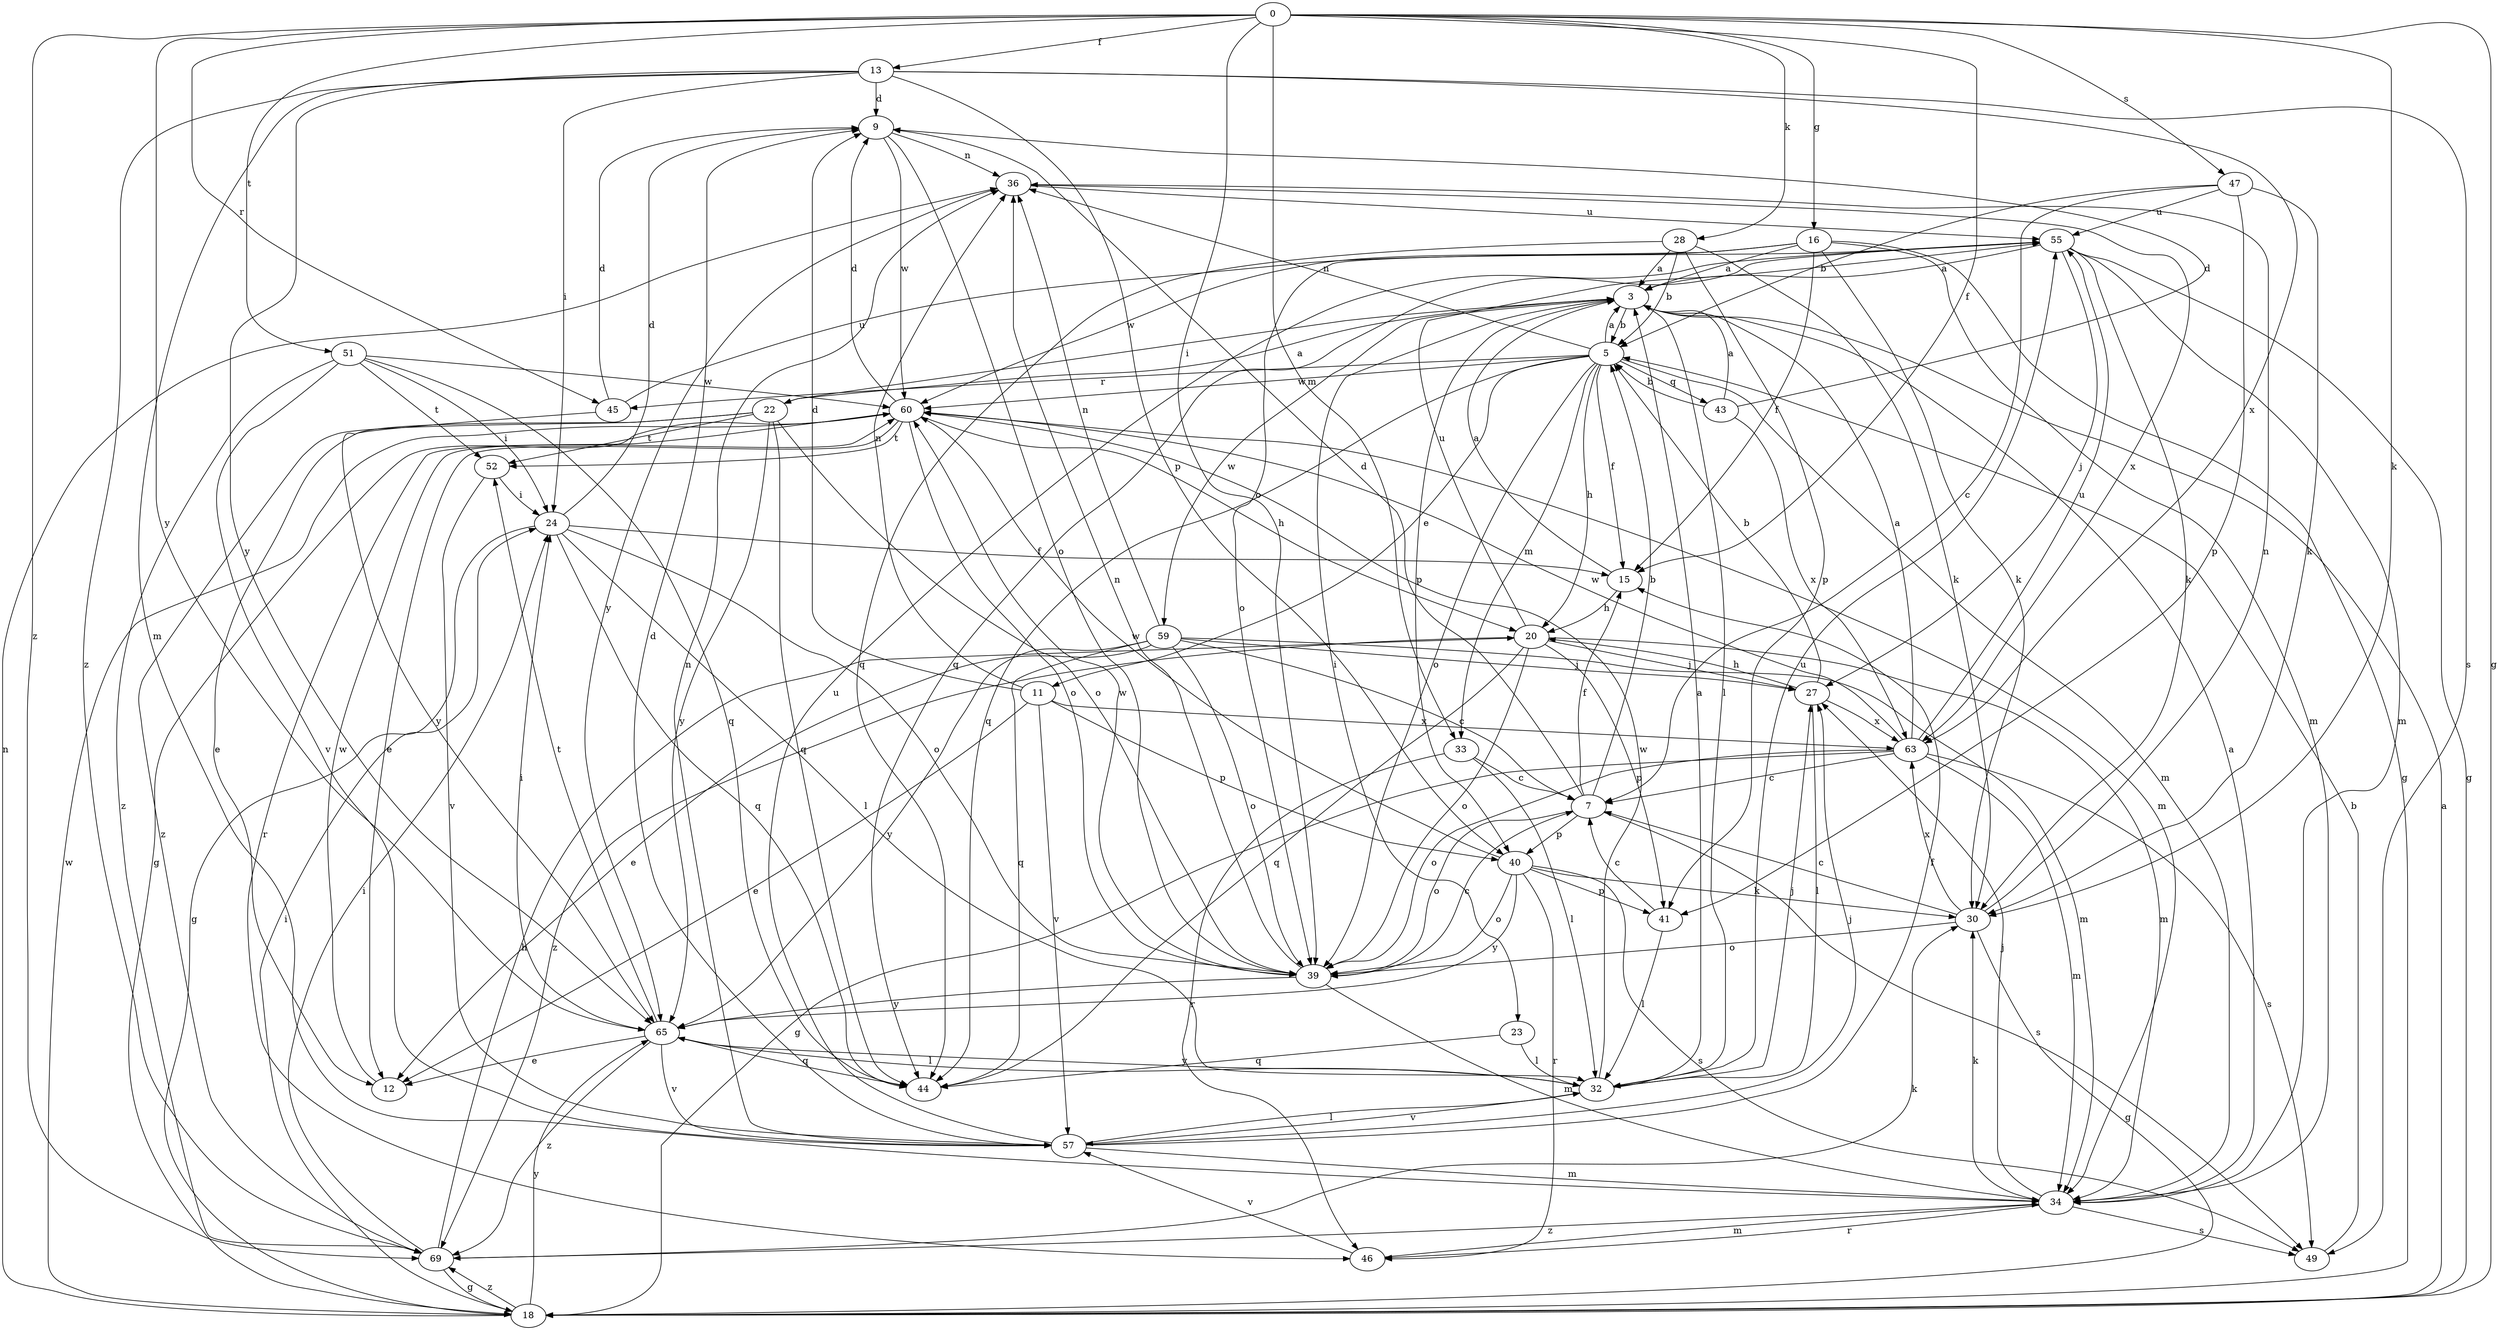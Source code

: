 strict digraph  {
0;
3;
5;
7;
9;
11;
12;
13;
15;
16;
18;
20;
22;
23;
24;
27;
28;
30;
32;
33;
34;
36;
39;
40;
41;
43;
44;
45;
46;
47;
49;
51;
52;
55;
57;
59;
60;
63;
65;
69;
0 -> 13  [label=f];
0 -> 15  [label=f];
0 -> 16  [label=g];
0 -> 18  [label=g];
0 -> 28  [label=k];
0 -> 30  [label=k];
0 -> 33  [label=m];
0 -> 39  [label=o];
0 -> 45  [label=r];
0 -> 47  [label=s];
0 -> 51  [label=t];
0 -> 65  [label=y];
0 -> 69  [label=z];
3 -> 5  [label=b];
3 -> 22  [label=i];
3 -> 23  [label=i];
3 -> 32  [label=l];
3 -> 40  [label=p];
3 -> 59  [label=w];
5 -> 3  [label=a];
5 -> 11  [label=e];
5 -> 15  [label=f];
5 -> 20  [label=h];
5 -> 33  [label=m];
5 -> 34  [label=m];
5 -> 36  [label=n];
5 -> 39  [label=o];
5 -> 43  [label=q];
5 -> 44  [label=q];
5 -> 45  [label=r];
5 -> 60  [label=w];
7 -> 5  [label=b];
7 -> 9  [label=d];
7 -> 15  [label=f];
7 -> 39  [label=o];
7 -> 40  [label=p];
7 -> 49  [label=s];
9 -> 36  [label=n];
9 -> 39  [label=o];
9 -> 60  [label=w];
11 -> 9  [label=d];
11 -> 12  [label=e];
11 -> 36  [label=n];
11 -> 40  [label=p];
11 -> 57  [label=v];
11 -> 63  [label=x];
12 -> 60  [label=w];
13 -> 9  [label=d];
13 -> 24  [label=i];
13 -> 34  [label=m];
13 -> 40  [label=p];
13 -> 49  [label=s];
13 -> 63  [label=x];
13 -> 65  [label=y];
13 -> 69  [label=z];
15 -> 3  [label=a];
15 -> 20  [label=h];
16 -> 3  [label=a];
16 -> 15  [label=f];
16 -> 18  [label=g];
16 -> 30  [label=k];
16 -> 34  [label=m];
16 -> 39  [label=o];
16 -> 60  [label=w];
18 -> 3  [label=a];
18 -> 24  [label=i];
18 -> 36  [label=n];
18 -> 60  [label=w];
18 -> 65  [label=y];
18 -> 69  [label=z];
20 -> 27  [label=j];
20 -> 34  [label=m];
20 -> 39  [label=o];
20 -> 41  [label=p];
20 -> 44  [label=q];
20 -> 55  [label=u];
20 -> 69  [label=z];
22 -> 3  [label=a];
22 -> 12  [label=e];
22 -> 39  [label=o];
22 -> 44  [label=q];
22 -> 52  [label=t];
22 -> 65  [label=y];
22 -> 69  [label=z];
23 -> 32  [label=l];
23 -> 44  [label=q];
24 -> 9  [label=d];
24 -> 15  [label=f];
24 -> 18  [label=g];
24 -> 32  [label=l];
24 -> 39  [label=o];
24 -> 44  [label=q];
27 -> 5  [label=b];
27 -> 20  [label=h];
27 -> 32  [label=l];
27 -> 63  [label=x];
28 -> 3  [label=a];
28 -> 5  [label=b];
28 -> 30  [label=k];
28 -> 41  [label=p];
28 -> 44  [label=q];
30 -> 7  [label=c];
30 -> 18  [label=g];
30 -> 36  [label=n];
30 -> 39  [label=o];
30 -> 63  [label=x];
32 -> 3  [label=a];
32 -> 27  [label=j];
32 -> 55  [label=u];
32 -> 57  [label=v];
32 -> 60  [label=w];
32 -> 65  [label=y];
33 -> 7  [label=c];
33 -> 32  [label=l];
33 -> 46  [label=r];
34 -> 3  [label=a];
34 -> 27  [label=j];
34 -> 30  [label=k];
34 -> 46  [label=r];
34 -> 49  [label=s];
34 -> 69  [label=z];
36 -> 55  [label=u];
36 -> 63  [label=x];
36 -> 65  [label=y];
39 -> 7  [label=c];
39 -> 34  [label=m];
39 -> 36  [label=n];
39 -> 60  [label=w];
39 -> 65  [label=y];
40 -> 30  [label=k];
40 -> 39  [label=o];
40 -> 41  [label=p];
40 -> 46  [label=r];
40 -> 49  [label=s];
40 -> 60  [label=w];
40 -> 65  [label=y];
41 -> 7  [label=c];
41 -> 32  [label=l];
43 -> 3  [label=a];
43 -> 5  [label=b];
43 -> 9  [label=d];
43 -> 63  [label=x];
45 -> 9  [label=d];
45 -> 55  [label=u];
45 -> 65  [label=y];
46 -> 34  [label=m];
46 -> 57  [label=v];
47 -> 5  [label=b];
47 -> 7  [label=c];
47 -> 30  [label=k];
47 -> 41  [label=p];
47 -> 55  [label=u];
49 -> 5  [label=b];
51 -> 24  [label=i];
51 -> 44  [label=q];
51 -> 52  [label=t];
51 -> 57  [label=v];
51 -> 60  [label=w];
51 -> 69  [label=z];
52 -> 24  [label=i];
52 -> 57  [label=v];
55 -> 3  [label=a];
55 -> 18  [label=g];
55 -> 27  [label=j];
55 -> 30  [label=k];
55 -> 34  [label=m];
55 -> 44  [label=q];
57 -> 9  [label=d];
57 -> 15  [label=f];
57 -> 27  [label=j];
57 -> 32  [label=l];
57 -> 34  [label=m];
57 -> 36  [label=n];
57 -> 55  [label=u];
59 -> 7  [label=c];
59 -> 12  [label=e];
59 -> 27  [label=j];
59 -> 34  [label=m];
59 -> 36  [label=n];
59 -> 39  [label=o];
59 -> 44  [label=q];
59 -> 65  [label=y];
60 -> 9  [label=d];
60 -> 12  [label=e];
60 -> 18  [label=g];
60 -> 20  [label=h];
60 -> 34  [label=m];
60 -> 39  [label=o];
60 -> 46  [label=r];
60 -> 52  [label=t];
63 -> 3  [label=a];
63 -> 7  [label=c];
63 -> 18  [label=g];
63 -> 34  [label=m];
63 -> 39  [label=o];
63 -> 49  [label=s];
63 -> 55  [label=u];
63 -> 60  [label=w];
65 -> 12  [label=e];
65 -> 24  [label=i];
65 -> 32  [label=l];
65 -> 44  [label=q];
65 -> 52  [label=t];
65 -> 57  [label=v];
65 -> 69  [label=z];
69 -> 18  [label=g];
69 -> 20  [label=h];
69 -> 24  [label=i];
69 -> 30  [label=k];
}
